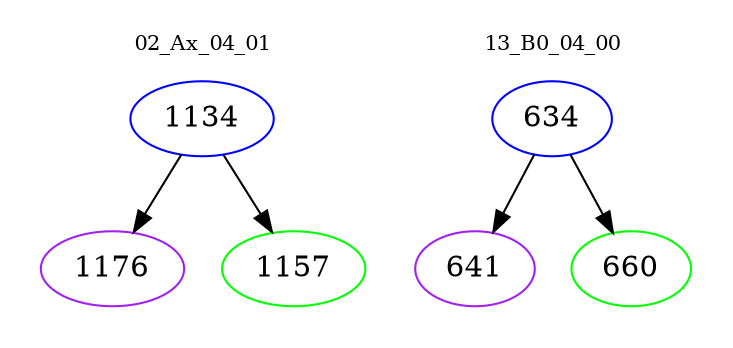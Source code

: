 digraph{
subgraph cluster_0 {
color = white
label = "02_Ax_04_01";
fontsize=10;
T0_1134 [label="1134", color="blue"]
T0_1134 -> T0_1176 [color="black"]
T0_1176 [label="1176", color="purple"]
T0_1134 -> T0_1157 [color="black"]
T0_1157 [label="1157", color="green"]
}
subgraph cluster_1 {
color = white
label = "13_B0_04_00";
fontsize=10;
T1_634 [label="634", color="blue"]
T1_634 -> T1_641 [color="black"]
T1_641 [label="641", color="purple"]
T1_634 -> T1_660 [color="black"]
T1_660 [label="660", color="green"]
}
}
